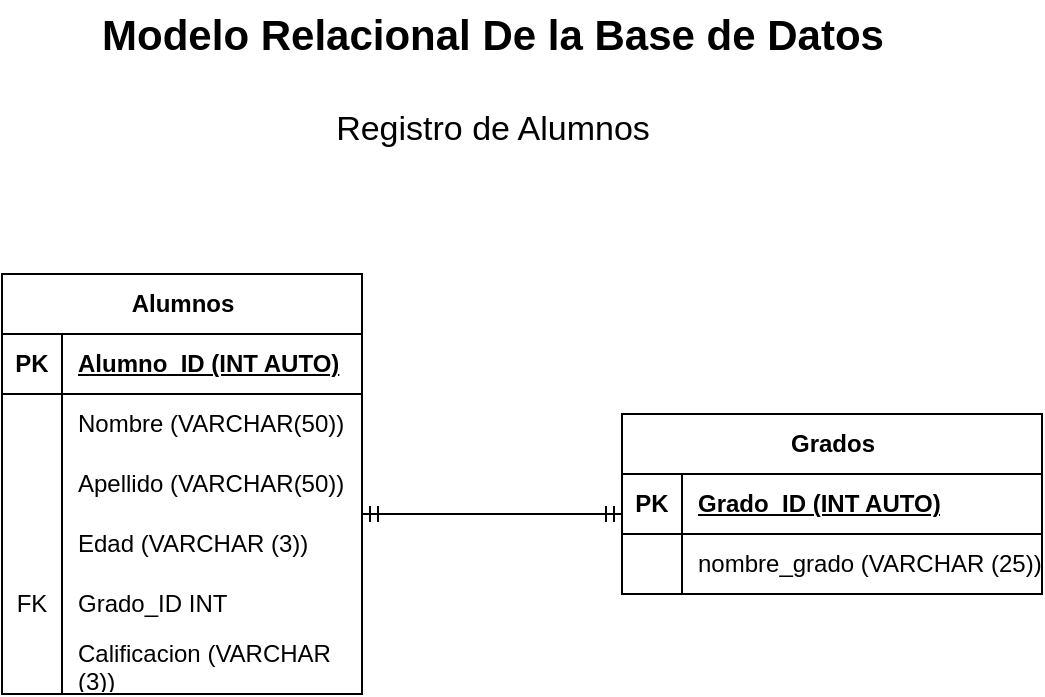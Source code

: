 <mxfile version="24.2.8" type="device">
  <diagram name="Página-1" id="sxmfaWuAzgYaozlr1og0">
    <mxGraphModel dx="1050" dy="596" grid="1" gridSize="10" guides="1" tooltips="1" connect="1" arrows="1" fold="1" page="1" pageScale="1" pageWidth="413" pageHeight="583" math="0" shadow="0">
      <root>
        <mxCell id="0" />
        <mxCell id="1" parent="0" />
        <mxCell id="rzM8nRs5Uvz2fjvosQKz-1" value="Alumnos" style="shape=table;startSize=30;container=1;collapsible=1;childLayout=tableLayout;fixedRows=1;rowLines=0;fontStyle=1;align=center;resizeLast=1;html=1;" vertex="1" parent="1">
          <mxGeometry x="80" y="187" width="180" height="210" as="geometry" />
        </mxCell>
        <mxCell id="rzM8nRs5Uvz2fjvosQKz-2" value="" style="shape=tableRow;horizontal=0;startSize=0;swimlaneHead=0;swimlaneBody=0;fillColor=none;collapsible=0;dropTarget=0;points=[[0,0.5],[1,0.5]];portConstraint=eastwest;top=0;left=0;right=0;bottom=1;" vertex="1" parent="rzM8nRs5Uvz2fjvosQKz-1">
          <mxGeometry y="30" width="180" height="30" as="geometry" />
        </mxCell>
        <mxCell id="rzM8nRs5Uvz2fjvosQKz-3" value="PK" style="shape=partialRectangle;connectable=0;fillColor=none;top=0;left=0;bottom=0;right=0;fontStyle=1;overflow=hidden;whiteSpace=wrap;html=1;" vertex="1" parent="rzM8nRs5Uvz2fjvosQKz-2">
          <mxGeometry width="30" height="30" as="geometry">
            <mxRectangle width="30" height="30" as="alternateBounds" />
          </mxGeometry>
        </mxCell>
        <mxCell id="rzM8nRs5Uvz2fjvosQKz-4" value="Alumno_ID (INT AUTO)" style="shape=partialRectangle;connectable=0;fillColor=none;top=0;left=0;bottom=0;right=0;align=left;spacingLeft=6;fontStyle=5;overflow=hidden;whiteSpace=wrap;html=1;" vertex="1" parent="rzM8nRs5Uvz2fjvosQKz-2">
          <mxGeometry x="30" width="150" height="30" as="geometry">
            <mxRectangle width="150" height="30" as="alternateBounds" />
          </mxGeometry>
        </mxCell>
        <mxCell id="rzM8nRs5Uvz2fjvosQKz-5" value="" style="shape=tableRow;horizontal=0;startSize=0;swimlaneHead=0;swimlaneBody=0;fillColor=none;collapsible=0;dropTarget=0;points=[[0,0.5],[1,0.5]];portConstraint=eastwest;top=0;left=0;right=0;bottom=0;" vertex="1" parent="rzM8nRs5Uvz2fjvosQKz-1">
          <mxGeometry y="60" width="180" height="30" as="geometry" />
        </mxCell>
        <mxCell id="rzM8nRs5Uvz2fjvosQKz-6" value="" style="shape=partialRectangle;connectable=0;fillColor=none;top=0;left=0;bottom=0;right=0;editable=1;overflow=hidden;whiteSpace=wrap;html=1;" vertex="1" parent="rzM8nRs5Uvz2fjvosQKz-5">
          <mxGeometry width="30" height="30" as="geometry">
            <mxRectangle width="30" height="30" as="alternateBounds" />
          </mxGeometry>
        </mxCell>
        <mxCell id="rzM8nRs5Uvz2fjvosQKz-7" value="Nombre (VARCHAR(50))" style="shape=partialRectangle;connectable=0;fillColor=none;top=0;left=0;bottom=0;right=0;align=left;spacingLeft=6;overflow=hidden;whiteSpace=wrap;html=1;" vertex="1" parent="rzM8nRs5Uvz2fjvosQKz-5">
          <mxGeometry x="30" width="150" height="30" as="geometry">
            <mxRectangle width="150" height="30" as="alternateBounds" />
          </mxGeometry>
        </mxCell>
        <mxCell id="rzM8nRs5Uvz2fjvosQKz-8" value="" style="shape=tableRow;horizontal=0;startSize=0;swimlaneHead=0;swimlaneBody=0;fillColor=none;collapsible=0;dropTarget=0;points=[[0,0.5],[1,0.5]];portConstraint=eastwest;top=0;left=0;right=0;bottom=0;" vertex="1" parent="rzM8nRs5Uvz2fjvosQKz-1">
          <mxGeometry y="90" width="180" height="30" as="geometry" />
        </mxCell>
        <mxCell id="rzM8nRs5Uvz2fjvosQKz-9" value="" style="shape=partialRectangle;connectable=0;fillColor=none;top=0;left=0;bottom=0;right=0;editable=1;overflow=hidden;whiteSpace=wrap;html=1;" vertex="1" parent="rzM8nRs5Uvz2fjvosQKz-8">
          <mxGeometry width="30" height="30" as="geometry">
            <mxRectangle width="30" height="30" as="alternateBounds" />
          </mxGeometry>
        </mxCell>
        <mxCell id="rzM8nRs5Uvz2fjvosQKz-10" value="Apellido (VARCHAR(50))" style="shape=partialRectangle;connectable=0;fillColor=none;top=0;left=0;bottom=0;right=0;align=left;spacingLeft=6;overflow=hidden;whiteSpace=wrap;html=1;" vertex="1" parent="rzM8nRs5Uvz2fjvosQKz-8">
          <mxGeometry x="30" width="150" height="30" as="geometry">
            <mxRectangle width="150" height="30" as="alternateBounds" />
          </mxGeometry>
        </mxCell>
        <mxCell id="rzM8nRs5Uvz2fjvosQKz-11" value="" style="shape=tableRow;horizontal=0;startSize=0;swimlaneHead=0;swimlaneBody=0;fillColor=none;collapsible=0;dropTarget=0;points=[[0,0.5],[1,0.5]];portConstraint=eastwest;top=0;left=0;right=0;bottom=0;" vertex="1" parent="rzM8nRs5Uvz2fjvosQKz-1">
          <mxGeometry y="120" width="180" height="30" as="geometry" />
        </mxCell>
        <mxCell id="rzM8nRs5Uvz2fjvosQKz-12" value="" style="shape=partialRectangle;connectable=0;fillColor=none;top=0;left=0;bottom=0;right=0;editable=1;overflow=hidden;whiteSpace=wrap;html=1;" vertex="1" parent="rzM8nRs5Uvz2fjvosQKz-11">
          <mxGeometry width="30" height="30" as="geometry">
            <mxRectangle width="30" height="30" as="alternateBounds" />
          </mxGeometry>
        </mxCell>
        <mxCell id="rzM8nRs5Uvz2fjvosQKz-13" value="Edad (VARCHAR (3))" style="shape=partialRectangle;connectable=0;fillColor=none;top=0;left=0;bottom=0;right=0;align=left;spacingLeft=6;overflow=hidden;whiteSpace=wrap;html=1;" vertex="1" parent="rzM8nRs5Uvz2fjvosQKz-11">
          <mxGeometry x="30" width="150" height="30" as="geometry">
            <mxRectangle width="150" height="30" as="alternateBounds" />
          </mxGeometry>
        </mxCell>
        <mxCell id="rzM8nRs5Uvz2fjvosQKz-14" value="" style="shape=tableRow;horizontal=0;startSize=0;swimlaneHead=0;swimlaneBody=0;fillColor=none;collapsible=0;dropTarget=0;points=[[0,0.5],[1,0.5]];portConstraint=eastwest;top=0;left=0;right=0;bottom=0;" vertex="1" parent="rzM8nRs5Uvz2fjvosQKz-1">
          <mxGeometry y="150" width="180" height="30" as="geometry" />
        </mxCell>
        <mxCell id="rzM8nRs5Uvz2fjvosQKz-15" value="FK" style="shape=partialRectangle;connectable=0;fillColor=none;top=0;left=0;bottom=0;right=0;editable=1;overflow=hidden;whiteSpace=wrap;html=1;" vertex="1" parent="rzM8nRs5Uvz2fjvosQKz-14">
          <mxGeometry width="30" height="30" as="geometry">
            <mxRectangle width="30" height="30" as="alternateBounds" />
          </mxGeometry>
        </mxCell>
        <mxCell id="rzM8nRs5Uvz2fjvosQKz-16" value="Grado_ID INT" style="shape=partialRectangle;connectable=0;fillColor=none;top=0;left=0;bottom=0;right=0;align=left;spacingLeft=6;overflow=hidden;whiteSpace=wrap;html=1;" vertex="1" parent="rzM8nRs5Uvz2fjvosQKz-14">
          <mxGeometry x="30" width="150" height="30" as="geometry">
            <mxRectangle width="150" height="30" as="alternateBounds" />
          </mxGeometry>
        </mxCell>
        <mxCell id="rzM8nRs5Uvz2fjvosQKz-17" value="" style="shape=tableRow;horizontal=0;startSize=0;swimlaneHead=0;swimlaneBody=0;fillColor=none;collapsible=0;dropTarget=0;points=[[0,0.5],[1,0.5]];portConstraint=eastwest;top=0;left=0;right=0;bottom=0;" vertex="1" parent="rzM8nRs5Uvz2fjvosQKz-1">
          <mxGeometry y="180" width="180" height="30" as="geometry" />
        </mxCell>
        <mxCell id="rzM8nRs5Uvz2fjvosQKz-18" value="" style="shape=partialRectangle;connectable=0;fillColor=none;top=0;left=0;bottom=0;right=0;editable=1;overflow=hidden;whiteSpace=wrap;html=1;" vertex="1" parent="rzM8nRs5Uvz2fjvosQKz-17">
          <mxGeometry width="30" height="30" as="geometry">
            <mxRectangle width="30" height="30" as="alternateBounds" />
          </mxGeometry>
        </mxCell>
        <mxCell id="rzM8nRs5Uvz2fjvosQKz-19" value="Calificacion (VARCHAR (3))" style="shape=partialRectangle;connectable=0;fillColor=none;top=0;left=0;bottom=0;right=0;align=left;spacingLeft=6;overflow=hidden;whiteSpace=wrap;html=1;" vertex="1" parent="rzM8nRs5Uvz2fjvosQKz-17">
          <mxGeometry x="30" width="150" height="30" as="geometry">
            <mxRectangle width="150" height="30" as="alternateBounds" />
          </mxGeometry>
        </mxCell>
        <mxCell id="rzM8nRs5Uvz2fjvosQKz-20" value="Grados" style="shape=table;startSize=30;container=1;collapsible=1;childLayout=tableLayout;fixedRows=1;rowLines=0;fontStyle=1;align=center;resizeLast=1;html=1;" vertex="1" parent="1">
          <mxGeometry x="390" y="257" width="210" height="90" as="geometry" />
        </mxCell>
        <mxCell id="rzM8nRs5Uvz2fjvosQKz-21" value="" style="shape=tableRow;horizontal=0;startSize=0;swimlaneHead=0;swimlaneBody=0;fillColor=none;collapsible=0;dropTarget=0;points=[[0,0.5],[1,0.5]];portConstraint=eastwest;top=0;left=0;right=0;bottom=1;" vertex="1" parent="rzM8nRs5Uvz2fjvosQKz-20">
          <mxGeometry y="30" width="210" height="30" as="geometry" />
        </mxCell>
        <mxCell id="rzM8nRs5Uvz2fjvosQKz-22" value="PK" style="shape=partialRectangle;connectable=0;fillColor=none;top=0;left=0;bottom=0;right=0;fontStyle=1;overflow=hidden;whiteSpace=wrap;html=1;" vertex="1" parent="rzM8nRs5Uvz2fjvosQKz-21">
          <mxGeometry width="30" height="30" as="geometry">
            <mxRectangle width="30" height="30" as="alternateBounds" />
          </mxGeometry>
        </mxCell>
        <mxCell id="rzM8nRs5Uvz2fjvosQKz-23" value="Grado_ID (INT AUTO)" style="shape=partialRectangle;connectable=0;fillColor=none;top=0;left=0;bottom=0;right=0;align=left;spacingLeft=6;fontStyle=5;overflow=hidden;whiteSpace=wrap;html=1;" vertex="1" parent="rzM8nRs5Uvz2fjvosQKz-21">
          <mxGeometry x="30" width="180" height="30" as="geometry">
            <mxRectangle width="180" height="30" as="alternateBounds" />
          </mxGeometry>
        </mxCell>
        <mxCell id="rzM8nRs5Uvz2fjvosQKz-24" value="" style="shape=tableRow;horizontal=0;startSize=0;swimlaneHead=0;swimlaneBody=0;fillColor=none;collapsible=0;dropTarget=0;points=[[0,0.5],[1,0.5]];portConstraint=eastwest;top=0;left=0;right=0;bottom=0;" vertex="1" parent="rzM8nRs5Uvz2fjvosQKz-20">
          <mxGeometry y="60" width="210" height="30" as="geometry" />
        </mxCell>
        <mxCell id="rzM8nRs5Uvz2fjvosQKz-25" value="" style="shape=partialRectangle;connectable=0;fillColor=none;top=0;left=0;bottom=0;right=0;editable=1;overflow=hidden;whiteSpace=wrap;html=1;" vertex="1" parent="rzM8nRs5Uvz2fjvosQKz-24">
          <mxGeometry width="30" height="30" as="geometry">
            <mxRectangle width="30" height="30" as="alternateBounds" />
          </mxGeometry>
        </mxCell>
        <mxCell id="rzM8nRs5Uvz2fjvosQKz-26" value="nombre_grado (VARCHAR (25))" style="shape=partialRectangle;connectable=0;fillColor=none;top=0;left=0;bottom=0;right=0;align=left;spacingLeft=6;overflow=hidden;whiteSpace=wrap;html=1;" vertex="1" parent="rzM8nRs5Uvz2fjvosQKz-24">
          <mxGeometry x="30" width="180" height="30" as="geometry">
            <mxRectangle width="180" height="30" as="alternateBounds" />
          </mxGeometry>
        </mxCell>
        <mxCell id="rzM8nRs5Uvz2fjvosQKz-36" value="" style="fontSize=12;html=1;endArrow=ERmandOne;startArrow=ERmandOne;rounded=0;" edge="1" parent="1">
          <mxGeometry width="100" height="100" relative="1" as="geometry">
            <mxPoint x="260" y="307" as="sourcePoint" />
            <mxPoint x="390" y="307" as="targetPoint" />
          </mxGeometry>
        </mxCell>
        <mxCell id="rzM8nRs5Uvz2fjvosQKz-37" value="&lt;b style=&quot;font-size: 21px;&quot;&gt;&lt;font style=&quot;font-size: 21px;&quot;&gt;Modelo Relacional De la Base de Datos&lt;/font&gt;&lt;/b&gt;&lt;div style=&quot;font-size: 21px;&quot;&gt;&lt;br&gt;&lt;/div&gt;" style="text;html=1;align=center;verticalAlign=middle;resizable=0;points=[];autosize=1;strokeColor=none;fillColor=none;" vertex="1" parent="1">
          <mxGeometry x="120" y="50" width="410" height="60" as="geometry" />
        </mxCell>
        <mxCell id="rzM8nRs5Uvz2fjvosQKz-38" value="&lt;font style=&quot;font-size: 17px;&quot;&gt;Registro de Alumnos&lt;/font&gt;" style="text;html=1;align=center;verticalAlign=middle;resizable=0;points=[];autosize=1;strokeColor=none;fillColor=none;" vertex="1" parent="1">
          <mxGeometry x="235" y="100" width="180" height="30" as="geometry" />
        </mxCell>
      </root>
    </mxGraphModel>
  </diagram>
</mxfile>
